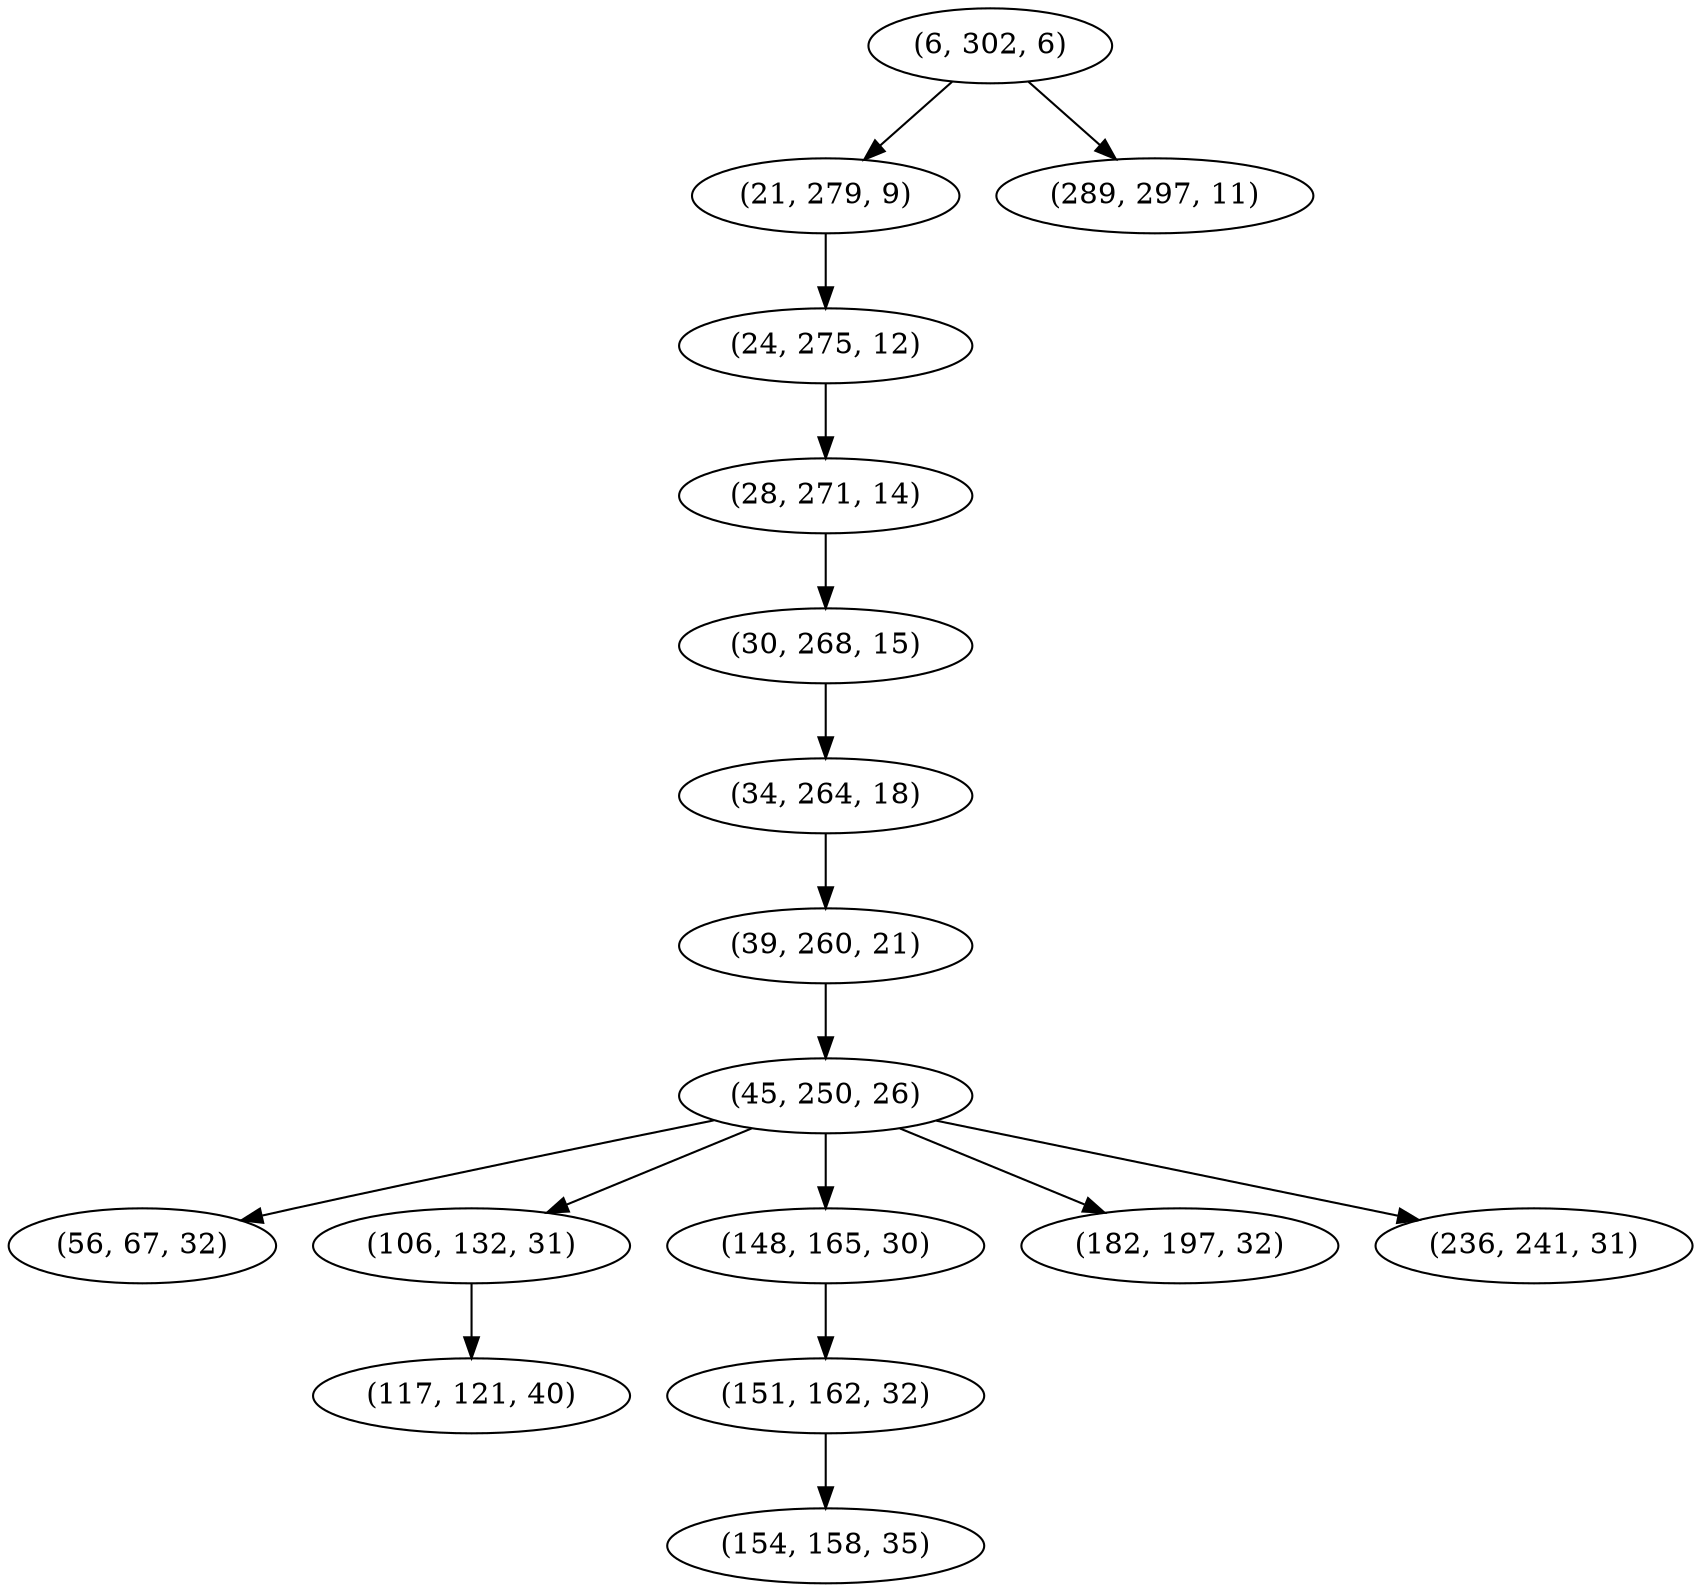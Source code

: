 digraph tree {
    "(6, 302, 6)";
    "(21, 279, 9)";
    "(24, 275, 12)";
    "(28, 271, 14)";
    "(30, 268, 15)";
    "(34, 264, 18)";
    "(39, 260, 21)";
    "(45, 250, 26)";
    "(56, 67, 32)";
    "(106, 132, 31)";
    "(117, 121, 40)";
    "(148, 165, 30)";
    "(151, 162, 32)";
    "(154, 158, 35)";
    "(182, 197, 32)";
    "(236, 241, 31)";
    "(289, 297, 11)";
    "(6, 302, 6)" -> "(21, 279, 9)";
    "(6, 302, 6)" -> "(289, 297, 11)";
    "(21, 279, 9)" -> "(24, 275, 12)";
    "(24, 275, 12)" -> "(28, 271, 14)";
    "(28, 271, 14)" -> "(30, 268, 15)";
    "(30, 268, 15)" -> "(34, 264, 18)";
    "(34, 264, 18)" -> "(39, 260, 21)";
    "(39, 260, 21)" -> "(45, 250, 26)";
    "(45, 250, 26)" -> "(56, 67, 32)";
    "(45, 250, 26)" -> "(106, 132, 31)";
    "(45, 250, 26)" -> "(148, 165, 30)";
    "(45, 250, 26)" -> "(182, 197, 32)";
    "(45, 250, 26)" -> "(236, 241, 31)";
    "(106, 132, 31)" -> "(117, 121, 40)";
    "(148, 165, 30)" -> "(151, 162, 32)";
    "(151, 162, 32)" -> "(154, 158, 35)";
}
